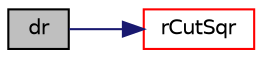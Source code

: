 digraph "dr"
{
  bgcolor="transparent";
  edge [fontname="Helvetica",fontsize="10",labelfontname="Helvetica",labelfontsize="10"];
  node [fontname="Helvetica",fontsize="10",shape=record];
  rankdir="LR";
  Node49 [label="dr",height=0.2,width=0.4,color="black", fillcolor="grey75", style="filled", fontcolor="black"];
  Node49 -> Node50 [color="midnightblue",fontsize="10",style="solid",fontname="Helvetica"];
  Node50 [label="rCutSqr",height=0.2,width=0.4,color="red",URL="$a25605.html#a6bf5e8f1afb1ec8fa2f794ca9c04b9de"];
}

